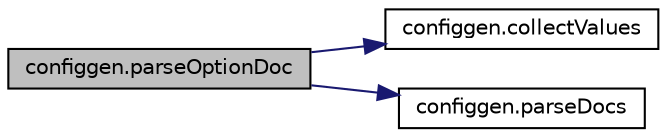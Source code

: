 digraph "configgen.parseOptionDoc"
{
 // LATEX_PDF_SIZE
  edge [fontname="Helvetica",fontsize="10",labelfontname="Helvetica",labelfontsize="10"];
  node [fontname="Helvetica",fontsize="10",shape=record];
  rankdir="LR";
  Node1 [label="configgen.parseOptionDoc",height=0.2,width=0.4,color="black", fillcolor="grey75", style="filled", fontcolor="black",tooltip=" "];
  Node1 -> Node2 [color="midnightblue",fontsize="10",style="solid",fontname="Helvetica"];
  Node2 [label="configgen.collectValues",height=0.2,width=0.4,color="black", fillcolor="white", style="filled",URL="$namespaceconfiggen.html#acc6dbddb7fc52ab8cd0d8737a0b618b8",tooltip=" "];
  Node1 -> Node3 [color="midnightblue",fontsize="10",style="solid",fontname="Helvetica"];
  Node3 [label="configgen.parseDocs",height=0.2,width=0.4,color="black", fillcolor="white", style="filled",URL="$namespaceconfiggen.html#a4e29fa959659f5553d5607d34bfda454",tooltip=" "];
}
